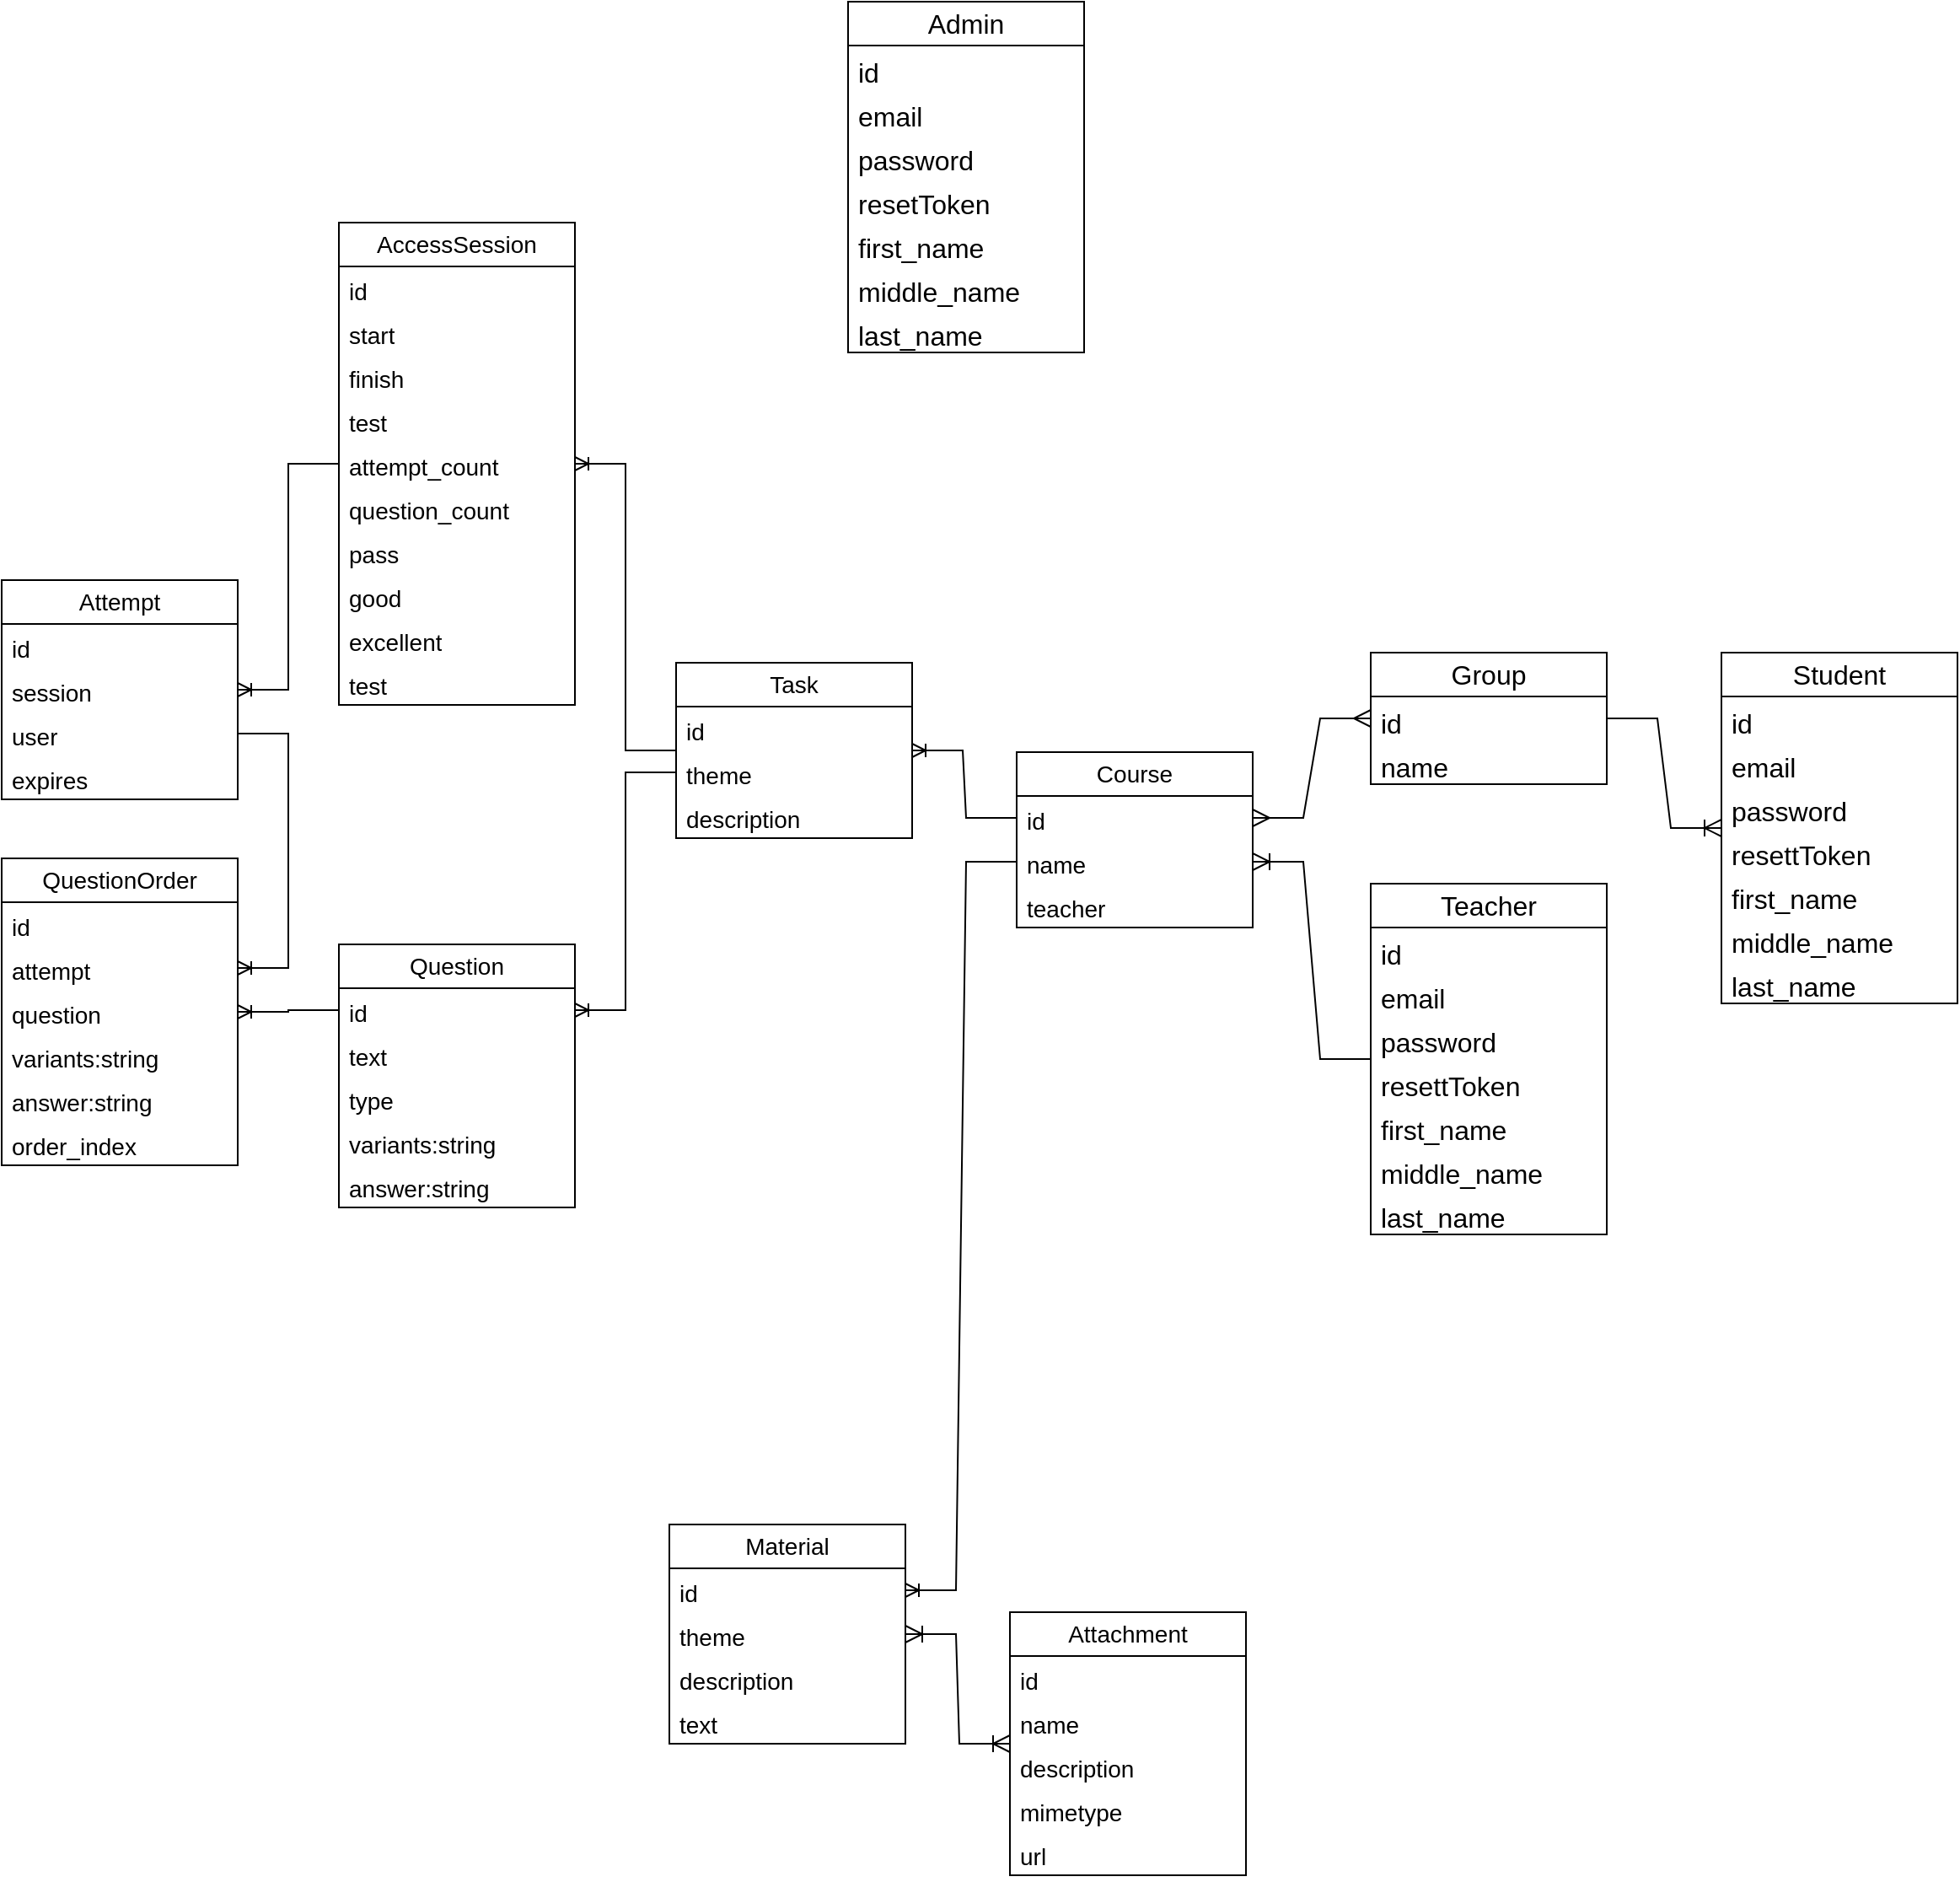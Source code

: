 <mxfile version="22.0.2" type="device">
  <diagram id="O4PvNhNCL3G9UbC4JcYY" name="UmbridgeLE">
    <mxGraphModel dx="1932" dy="1654" grid="0" gridSize="10" guides="1" tooltips="1" connect="1" arrows="1" fold="1" page="0" pageScale="1" pageWidth="827" pageHeight="1169" math="0" shadow="0">
      <root>
        <mxCell id="0" />
        <mxCell id="1" parent="0" />
        <mxCell id="A2_o20lCk7Bo69_bm_1R-1" value="Question" style="swimlane;fontStyle=0;childLayout=stackLayout;horizontal=1;startSize=26;fillColor=none;horizontalStack=0;resizeParent=1;resizeParentMax=0;resizeLast=0;collapsible=1;marginBottom=0;whiteSpace=wrap;html=1;fontSize=14;" parent="1" vertex="1">
          <mxGeometry x="-316" y="-24" width="140" height="156" as="geometry" />
        </mxCell>
        <mxCell id="knSYhjle9zeNZ4a80TDH-18" value="id" style="text;strokeColor=none;fillColor=none;align=left;verticalAlign=top;spacingLeft=4;spacingRight=4;overflow=hidden;rotatable=0;points=[[0,0.5],[1,0.5]];portConstraint=eastwest;whiteSpace=wrap;html=1;fontSize=14;" parent="A2_o20lCk7Bo69_bm_1R-1" vertex="1">
          <mxGeometry y="26" width="140" height="26" as="geometry" />
        </mxCell>
        <mxCell id="A2_o20lCk7Bo69_bm_1R-2" value="text" style="text;strokeColor=none;fillColor=none;align=left;verticalAlign=top;spacingLeft=4;spacingRight=4;overflow=hidden;rotatable=0;points=[[0,0.5],[1,0.5]];portConstraint=eastwest;whiteSpace=wrap;html=1;fontSize=14;" parent="A2_o20lCk7Bo69_bm_1R-1" vertex="1">
          <mxGeometry y="52" width="140" height="26" as="geometry" />
        </mxCell>
        <mxCell id="A2_o20lCk7Bo69_bm_1R-3" value="type" style="text;strokeColor=none;fillColor=none;align=left;verticalAlign=top;spacingLeft=4;spacingRight=4;overflow=hidden;rotatable=0;points=[[0,0.5],[1,0.5]];portConstraint=eastwest;whiteSpace=wrap;html=1;fontSize=14;" parent="A2_o20lCk7Bo69_bm_1R-1" vertex="1">
          <mxGeometry y="78" width="140" height="26" as="geometry" />
        </mxCell>
        <mxCell id="knSYhjle9zeNZ4a80TDH-21" value="variants:string" style="text;strokeColor=none;fillColor=none;align=left;verticalAlign=top;spacingLeft=4;spacingRight=4;overflow=hidden;rotatable=0;points=[[0,0.5],[1,0.5]];portConstraint=eastwest;whiteSpace=wrap;html=1;fontSize=14;" parent="A2_o20lCk7Bo69_bm_1R-1" vertex="1">
          <mxGeometry y="104" width="140" height="26" as="geometry" />
        </mxCell>
        <mxCell id="Z2HKggQNWwd9ny8_5rTW-1" value="answer:string" style="text;strokeColor=none;fillColor=none;align=left;verticalAlign=top;spacingLeft=4;spacingRight=4;overflow=hidden;rotatable=0;points=[[0,0.5],[1,0.5]];portConstraint=eastwest;whiteSpace=wrap;html=1;fontSize=14;" parent="A2_o20lCk7Bo69_bm_1R-1" vertex="1">
          <mxGeometry y="130" width="140" height="26" as="geometry" />
        </mxCell>
        <mxCell id="A2_o20lCk7Bo69_bm_1R-20" value="Attempt" style="swimlane;fontStyle=0;childLayout=stackLayout;horizontal=1;startSize=26;fillColor=none;horizontalStack=0;resizeParent=1;resizeParentMax=0;resizeLast=0;collapsible=1;marginBottom=0;whiteSpace=wrap;html=1;fontSize=14;" parent="1" vertex="1">
          <mxGeometry x="-516" y="-240" width="140" height="130" as="geometry" />
        </mxCell>
        <mxCell id="A2_o20lCk7Bo69_bm_1R-21" value="id" style="text;strokeColor=none;fillColor=none;align=left;verticalAlign=top;spacingLeft=4;spacingRight=4;overflow=hidden;rotatable=0;points=[[0,0.5],[1,0.5]];portConstraint=eastwest;whiteSpace=wrap;html=1;fontSize=14;" parent="A2_o20lCk7Bo69_bm_1R-20" vertex="1">
          <mxGeometry y="26" width="140" height="26" as="geometry" />
        </mxCell>
        <mxCell id="Z2HKggQNWwd9ny8_5rTW-3" value="session" style="text;strokeColor=none;fillColor=none;align=left;verticalAlign=top;spacingLeft=4;spacingRight=4;overflow=hidden;rotatable=0;points=[[0,0.5],[1,0.5]];portConstraint=eastwest;whiteSpace=wrap;html=1;fontSize=14;" parent="A2_o20lCk7Bo69_bm_1R-20" vertex="1">
          <mxGeometry y="52" width="140" height="26" as="geometry" />
        </mxCell>
        <mxCell id="HfUUzuVPssNEhjBBsc8r-12" value="user" style="text;strokeColor=none;fillColor=none;align=left;verticalAlign=top;spacingLeft=4;spacingRight=4;overflow=hidden;rotatable=0;points=[[0,0.5],[1,0.5]];portConstraint=eastwest;whiteSpace=wrap;html=1;fontSize=14;" parent="A2_o20lCk7Bo69_bm_1R-20" vertex="1">
          <mxGeometry y="78" width="140" height="26" as="geometry" />
        </mxCell>
        <mxCell id="A2_o20lCk7Bo69_bm_1R-23" value="expires" style="text;strokeColor=none;fillColor=none;align=left;verticalAlign=top;spacingLeft=4;spacingRight=4;overflow=hidden;rotatable=0;points=[[0,0.5],[1,0.5]];portConstraint=eastwest;whiteSpace=wrap;html=1;fontSize=14;" parent="A2_o20lCk7Bo69_bm_1R-20" vertex="1">
          <mxGeometry y="104" width="140" height="26" as="geometry" />
        </mxCell>
        <mxCell id="A2_o20lCk7Bo69_bm_1R-39" value="QuestionOrder" style="swimlane;fontStyle=0;childLayout=stackLayout;horizontal=1;startSize=26;fillColor=none;horizontalStack=0;resizeParent=1;resizeParentMax=0;resizeLast=0;collapsible=1;marginBottom=0;whiteSpace=wrap;html=1;fontSize=14;" parent="1" vertex="1">
          <mxGeometry x="-516" y="-75" width="140" height="182" as="geometry" />
        </mxCell>
        <mxCell id="A2_o20lCk7Bo69_bm_1R-40" value="id" style="text;strokeColor=none;fillColor=none;align=left;verticalAlign=top;spacingLeft=4;spacingRight=4;overflow=hidden;rotatable=0;points=[[0,0.5],[1,0.5]];portConstraint=eastwest;whiteSpace=wrap;html=1;fontSize=14;" parent="A2_o20lCk7Bo69_bm_1R-39" vertex="1">
          <mxGeometry y="26" width="140" height="26" as="geometry" />
        </mxCell>
        <mxCell id="knSYhjle9zeNZ4a80TDH-29" value="attempt" style="text;strokeColor=none;fillColor=none;align=left;verticalAlign=top;spacingLeft=4;spacingRight=4;overflow=hidden;rotatable=0;points=[[0,0.5],[1,0.5]];portConstraint=eastwest;whiteSpace=wrap;html=1;fontSize=14;" parent="A2_o20lCk7Bo69_bm_1R-39" vertex="1">
          <mxGeometry y="52" width="140" height="26" as="geometry" />
        </mxCell>
        <mxCell id="A2_o20lCk7Bo69_bm_1R-41" value="question" style="text;strokeColor=none;fillColor=none;align=left;verticalAlign=top;spacingLeft=4;spacingRight=4;overflow=hidden;rotatable=0;points=[[0,0.5],[1,0.5]];portConstraint=eastwest;whiteSpace=wrap;html=1;fontSize=14;" parent="A2_o20lCk7Bo69_bm_1R-39" vertex="1">
          <mxGeometry y="78" width="140" height="26" as="geometry" />
        </mxCell>
        <mxCell id="knSYhjle9zeNZ4a80TDH-27" value="variants:string" style="text;strokeColor=none;fillColor=none;align=left;verticalAlign=top;spacingLeft=4;spacingRight=4;overflow=hidden;rotatable=0;points=[[0,0.5],[1,0.5]];portConstraint=eastwest;whiteSpace=wrap;html=1;fontSize=14;" parent="A2_o20lCk7Bo69_bm_1R-39" vertex="1">
          <mxGeometry y="104" width="140" height="26" as="geometry" />
        </mxCell>
        <mxCell id="Z2HKggQNWwd9ny8_5rTW-2" value="answer:string" style="text;strokeColor=none;fillColor=none;align=left;verticalAlign=top;spacingLeft=4;spacingRight=4;overflow=hidden;rotatable=0;points=[[0,0.5],[1,0.5]];portConstraint=eastwest;whiteSpace=wrap;html=1;fontSize=14;" parent="A2_o20lCk7Bo69_bm_1R-39" vertex="1">
          <mxGeometry y="130" width="140" height="26" as="geometry" />
        </mxCell>
        <mxCell id="A2_o20lCk7Bo69_bm_1R-42" value="order_index" style="text;strokeColor=none;fillColor=none;align=left;verticalAlign=top;spacingLeft=4;spacingRight=4;overflow=hidden;rotatable=0;points=[[0,0.5],[1,0.5]];portConstraint=eastwest;whiteSpace=wrap;html=1;fontSize=14;" parent="A2_o20lCk7Bo69_bm_1R-39" vertex="1">
          <mxGeometry y="156" width="140" height="26" as="geometry" />
        </mxCell>
        <mxCell id="knSYhjle9zeNZ4a80TDH-25" value="" style="edgeStyle=entityRelationEdgeStyle;fontSize=14;html=1;endArrow=ERoneToMany;rounded=0;" parent="1" source="knSYhjle9zeNZ4a80TDH-18" target="A2_o20lCk7Bo69_bm_1R-41" edge="1">
          <mxGeometry width="100" height="100" relative="1" as="geometry">
            <mxPoint x="-466" y="89" as="sourcePoint" />
            <mxPoint x="-320" y="51" as="targetPoint" />
          </mxGeometry>
        </mxCell>
        <mxCell id="knSYhjle9zeNZ4a80TDH-30" value="" style="edgeStyle=entityRelationEdgeStyle;fontSize=14;html=1;endArrow=ERoneToMany;rounded=0;" parent="1" source="HfUUzuVPssNEhjBBsc8r-12" target="knSYhjle9zeNZ4a80TDH-29" edge="1">
          <mxGeometry width="100" height="100" relative="1" as="geometry">
            <mxPoint x="-128" y="-96" as="sourcePoint" />
            <mxPoint x="-246" y="19" as="targetPoint" />
            <Array as="points">
              <mxPoint x="-577" y="-66" />
            </Array>
          </mxGeometry>
        </mxCell>
        <mxCell id="uSugXUn-U1zRzfgUpzMs-1" value="AccessSession" style="swimlane;fontStyle=0;childLayout=stackLayout;horizontal=1;startSize=26;fillColor=none;horizontalStack=0;resizeParent=1;resizeParentMax=0;resizeLast=0;collapsible=1;marginBottom=0;whiteSpace=wrap;html=1;fontSize=14;" parent="1" vertex="1">
          <mxGeometry x="-316" y="-452" width="140" height="286" as="geometry" />
        </mxCell>
        <mxCell id="uSugXUn-U1zRzfgUpzMs-2" value="id" style="text;strokeColor=none;fillColor=none;align=left;verticalAlign=top;spacingLeft=4;spacingRight=4;overflow=hidden;rotatable=0;points=[[0,0.5],[1,0.5]];portConstraint=eastwest;whiteSpace=wrap;html=1;fontSize=14;" parent="uSugXUn-U1zRzfgUpzMs-1" vertex="1">
          <mxGeometry y="26" width="140" height="26" as="geometry" />
        </mxCell>
        <mxCell id="uSugXUn-U1zRzfgUpzMs-3" value="start" style="text;strokeColor=none;fillColor=none;align=left;verticalAlign=top;spacingLeft=4;spacingRight=4;overflow=hidden;rotatable=0;points=[[0,0.5],[1,0.5]];portConstraint=eastwest;whiteSpace=wrap;html=1;fontSize=14;" parent="uSugXUn-U1zRzfgUpzMs-1" vertex="1">
          <mxGeometry y="52" width="140" height="26" as="geometry" />
        </mxCell>
        <mxCell id="uSugXUn-U1zRzfgUpzMs-4" value="finish" style="text;strokeColor=none;fillColor=none;align=left;verticalAlign=top;spacingLeft=4;spacingRight=4;overflow=hidden;rotatable=0;points=[[0,0.5],[1,0.5]];portConstraint=eastwest;whiteSpace=wrap;html=1;fontSize=14;" parent="uSugXUn-U1zRzfgUpzMs-1" vertex="1">
          <mxGeometry y="78" width="140" height="26" as="geometry" />
        </mxCell>
        <mxCell id="uSugXUn-U1zRzfgUpzMs-9" value="test" style="text;strokeColor=none;fillColor=none;align=left;verticalAlign=top;spacingLeft=4;spacingRight=4;overflow=hidden;rotatable=0;points=[[0,0.5],[1,0.5]];portConstraint=eastwest;whiteSpace=wrap;html=1;fontSize=14;" parent="uSugXUn-U1zRzfgUpzMs-1" vertex="1">
          <mxGeometry y="104" width="140" height="26" as="geometry" />
        </mxCell>
        <mxCell id="uSugXUn-U1zRzfgUpzMs-10" value="attempt_count" style="text;strokeColor=none;fillColor=none;align=left;verticalAlign=top;spacingLeft=4;spacingRight=4;overflow=hidden;rotatable=0;points=[[0,0.5],[1,0.5]];portConstraint=eastwest;whiteSpace=wrap;html=1;fontSize=14;" parent="uSugXUn-U1zRzfgUpzMs-1" vertex="1">
          <mxGeometry y="130" width="140" height="26" as="geometry" />
        </mxCell>
        <mxCell id="uSugXUn-U1zRzfgUpzMs-16" value="question_count" style="text;strokeColor=none;fillColor=none;align=left;verticalAlign=top;spacingLeft=4;spacingRight=4;overflow=hidden;rotatable=0;points=[[0,0.5],[1,0.5]];portConstraint=eastwest;whiteSpace=wrap;html=1;fontSize=14;" parent="uSugXUn-U1zRzfgUpzMs-1" vertex="1">
          <mxGeometry y="156" width="140" height="26" as="geometry" />
        </mxCell>
        <mxCell id="uSugXUn-U1zRzfgUpzMs-17" value="pass" style="text;strokeColor=none;fillColor=none;align=left;verticalAlign=top;spacingLeft=4;spacingRight=4;overflow=hidden;rotatable=0;points=[[0,0.5],[1,0.5]];portConstraint=eastwest;whiteSpace=wrap;html=1;fontSize=14;" parent="uSugXUn-U1zRzfgUpzMs-1" vertex="1">
          <mxGeometry y="182" width="140" height="26" as="geometry" />
        </mxCell>
        <mxCell id="uSugXUn-U1zRzfgUpzMs-18" value="good" style="text;strokeColor=none;fillColor=none;align=left;verticalAlign=top;spacingLeft=4;spacingRight=4;overflow=hidden;rotatable=0;points=[[0,0.5],[1,0.5]];portConstraint=eastwest;whiteSpace=wrap;html=1;fontSize=14;" parent="uSugXUn-U1zRzfgUpzMs-1" vertex="1">
          <mxGeometry y="208" width="140" height="26" as="geometry" />
        </mxCell>
        <mxCell id="uSugXUn-U1zRzfgUpzMs-20" value="excellent" style="text;strokeColor=none;fillColor=none;align=left;verticalAlign=top;spacingLeft=4;spacingRight=4;overflow=hidden;rotatable=0;points=[[0,0.5],[1,0.5]];portConstraint=eastwest;whiteSpace=wrap;html=1;fontSize=14;" parent="uSugXUn-U1zRzfgUpzMs-1" vertex="1">
          <mxGeometry y="234" width="140" height="26" as="geometry" />
        </mxCell>
        <mxCell id="uSugXUn-U1zRzfgUpzMs-19" value="test" style="text;strokeColor=none;fillColor=none;align=left;verticalAlign=top;spacingLeft=4;spacingRight=4;overflow=hidden;rotatable=0;points=[[0,0.5],[1,0.5]];portConstraint=eastwest;whiteSpace=wrap;html=1;fontSize=14;" parent="uSugXUn-U1zRzfgUpzMs-1" vertex="1">
          <mxGeometry y="260" width="140" height="26" as="geometry" />
        </mxCell>
        <mxCell id="uSugXUn-U1zRzfgUpzMs-5" value="Course" style="swimlane;fontStyle=0;childLayout=stackLayout;horizontal=1;startSize=26;fillColor=none;horizontalStack=0;resizeParent=1;resizeParentMax=0;resizeLast=0;collapsible=1;marginBottom=0;whiteSpace=wrap;html=1;fontSize=14;" parent="1" vertex="1">
          <mxGeometry x="86" y="-138" width="140" height="104" as="geometry" />
        </mxCell>
        <mxCell id="uSugXUn-U1zRzfgUpzMs-6" value="id" style="text;strokeColor=none;fillColor=none;align=left;verticalAlign=top;spacingLeft=4;spacingRight=4;overflow=hidden;rotatable=0;points=[[0,0.5],[1,0.5]];portConstraint=eastwest;whiteSpace=wrap;html=1;fontSize=14;" parent="uSugXUn-U1zRzfgUpzMs-5" vertex="1">
          <mxGeometry y="26" width="140" height="26" as="geometry" />
        </mxCell>
        <mxCell id="uSugXUn-U1zRzfgUpzMs-7" value="name" style="text;strokeColor=none;fillColor=none;align=left;verticalAlign=top;spacingLeft=4;spacingRight=4;overflow=hidden;rotatable=0;points=[[0,0.5],[1,0.5]];portConstraint=eastwest;whiteSpace=wrap;html=1;fontSize=14;" parent="uSugXUn-U1zRzfgUpzMs-5" vertex="1">
          <mxGeometry y="52" width="140" height="26" as="geometry" />
        </mxCell>
        <mxCell id="uSugXUn-U1zRzfgUpzMs-8" value="teacher" style="text;strokeColor=none;fillColor=none;align=left;verticalAlign=top;spacingLeft=4;spacingRight=4;overflow=hidden;rotatable=0;points=[[0,0.5],[1,0.5]];portConstraint=eastwest;whiteSpace=wrap;html=1;fontSize=14;" parent="uSugXUn-U1zRzfgUpzMs-5" vertex="1">
          <mxGeometry y="78" width="140" height="26" as="geometry" />
        </mxCell>
        <mxCell id="uSugXUn-U1zRzfgUpzMs-11" value="Task" style="swimlane;fontStyle=0;childLayout=stackLayout;horizontal=1;startSize=26;fillColor=none;horizontalStack=0;resizeParent=1;resizeParentMax=0;resizeLast=0;collapsible=1;marginBottom=0;whiteSpace=wrap;html=1;fontSize=14;" parent="1" vertex="1">
          <mxGeometry x="-116" y="-191" width="140" height="104" as="geometry" />
        </mxCell>
        <mxCell id="uSugXUn-U1zRzfgUpzMs-12" value="id" style="text;strokeColor=none;fillColor=none;align=left;verticalAlign=top;spacingLeft=4;spacingRight=4;overflow=hidden;rotatable=0;points=[[0,0.5],[1,0.5]];portConstraint=eastwest;whiteSpace=wrap;html=1;fontSize=14;" parent="uSugXUn-U1zRzfgUpzMs-11" vertex="1">
          <mxGeometry y="26" width="140" height="26" as="geometry" />
        </mxCell>
        <mxCell id="uSugXUn-U1zRzfgUpzMs-13" value="theme" style="text;strokeColor=none;fillColor=none;align=left;verticalAlign=top;spacingLeft=4;spacingRight=4;overflow=hidden;rotatable=0;points=[[0,0.5],[1,0.5]];portConstraint=eastwest;whiteSpace=wrap;html=1;fontSize=14;" parent="uSugXUn-U1zRzfgUpzMs-11" vertex="1">
          <mxGeometry y="52" width="140" height="26" as="geometry" />
        </mxCell>
        <mxCell id="OGinCu-ws_rAySUyGng9-1" value="description" style="text;strokeColor=none;fillColor=none;align=left;verticalAlign=top;spacingLeft=4;spacingRight=4;overflow=hidden;rotatable=0;points=[[0,0.5],[1,0.5]];portConstraint=eastwest;whiteSpace=wrap;html=1;fontSize=14;" parent="uSugXUn-U1zRzfgUpzMs-11" vertex="1">
          <mxGeometry y="78" width="140" height="26" as="geometry" />
        </mxCell>
        <mxCell id="uSugXUn-U1zRzfgUpzMs-23" value="" style="edgeStyle=entityRelationEdgeStyle;fontSize=14;html=1;endArrow=ERoneToMany;rounded=0;" parent="1" source="uSugXUn-U1zRzfgUpzMs-1" target="A2_o20lCk7Bo69_bm_1R-20" edge="1">
          <mxGeometry width="100" height="100" relative="1" as="geometry">
            <mxPoint x="-157" y="276" as="sourcePoint" />
            <mxPoint x="-57" y="176" as="targetPoint" />
          </mxGeometry>
        </mxCell>
        <mxCell id="uSugXUn-U1zRzfgUpzMs-24" value="" style="edgeStyle=entityRelationEdgeStyle;fontSize=14;html=1;endArrow=ERoneToMany;rounded=0;" parent="1" source="uSugXUn-U1zRzfgUpzMs-11" target="uSugXUn-U1zRzfgUpzMs-1" edge="1">
          <mxGeometry width="100" height="100" relative="1" as="geometry">
            <mxPoint x="133" y="222" as="sourcePoint" />
            <mxPoint x="233" y="122" as="targetPoint" />
          </mxGeometry>
        </mxCell>
        <mxCell id="uSugXUn-U1zRzfgUpzMs-25" value="" style="edgeStyle=entityRelationEdgeStyle;fontSize=14;html=1;endArrow=ERoneToMany;rounded=0;" parent="1" source="uSugXUn-U1zRzfgUpzMs-6" target="uSugXUn-U1zRzfgUpzMs-11" edge="1">
          <mxGeometry width="100" height="100" relative="1" as="geometry">
            <mxPoint x="256" y="342" as="sourcePoint" />
            <mxPoint x="356" y="242" as="targetPoint" />
          </mxGeometry>
        </mxCell>
        <mxCell id="HfUUzuVPssNEhjBBsc8r-1" value="Material" style="swimlane;fontStyle=0;childLayout=stackLayout;horizontal=1;startSize=26;fillColor=none;horizontalStack=0;resizeParent=1;resizeParentMax=0;resizeLast=0;collapsible=1;marginBottom=0;whiteSpace=wrap;html=1;fontSize=14;" parent="1" vertex="1">
          <mxGeometry x="-120" y="320" width="140" height="130" as="geometry" />
        </mxCell>
        <mxCell id="HfUUzuVPssNEhjBBsc8r-2" value="id" style="text;strokeColor=none;fillColor=none;align=left;verticalAlign=top;spacingLeft=4;spacingRight=4;overflow=hidden;rotatable=0;points=[[0,0.5],[1,0.5]];portConstraint=eastwest;whiteSpace=wrap;html=1;fontSize=14;" parent="HfUUzuVPssNEhjBBsc8r-1" vertex="1">
          <mxGeometry y="26" width="140" height="26" as="geometry" />
        </mxCell>
        <mxCell id="HfUUzuVPssNEhjBBsc8r-3" value="theme" style="text;strokeColor=none;fillColor=none;align=left;verticalAlign=top;spacingLeft=4;spacingRight=4;overflow=hidden;rotatable=0;points=[[0,0.5],[1,0.5]];portConstraint=eastwest;whiteSpace=wrap;html=1;fontSize=14;" parent="HfUUzuVPssNEhjBBsc8r-1" vertex="1">
          <mxGeometry y="52" width="140" height="26" as="geometry" />
        </mxCell>
        <mxCell id="OGinCu-ws_rAySUyGng9-2" value="description" style="text;strokeColor=none;fillColor=none;align=left;verticalAlign=top;spacingLeft=4;spacingRight=4;overflow=hidden;rotatable=0;points=[[0,0.5],[1,0.5]];portConstraint=eastwest;whiteSpace=wrap;html=1;fontSize=14;" parent="HfUUzuVPssNEhjBBsc8r-1" vertex="1">
          <mxGeometry y="78" width="140" height="26" as="geometry" />
        </mxCell>
        <mxCell id="HfUUzuVPssNEhjBBsc8r-4" value="text" style="text;strokeColor=none;fillColor=none;align=left;verticalAlign=top;spacingLeft=4;spacingRight=4;overflow=hidden;rotatable=0;points=[[0,0.5],[1,0.5]];portConstraint=eastwest;whiteSpace=wrap;html=1;fontSize=14;" parent="HfUUzuVPssNEhjBBsc8r-1" vertex="1">
          <mxGeometry y="104" width="140" height="26" as="geometry" />
        </mxCell>
        <mxCell id="HfUUzuVPssNEhjBBsc8r-5" value="Attachment" style="swimlane;fontStyle=0;childLayout=stackLayout;horizontal=1;startSize=26;fillColor=none;horizontalStack=0;resizeParent=1;resizeParentMax=0;resizeLast=0;collapsible=1;marginBottom=0;whiteSpace=wrap;html=1;fontSize=14;" parent="1" vertex="1">
          <mxGeometry x="82" y="372" width="140" height="156" as="geometry" />
        </mxCell>
        <mxCell id="HfUUzuVPssNEhjBBsc8r-6" value="id" style="text;strokeColor=none;fillColor=none;align=left;verticalAlign=top;spacingLeft=4;spacingRight=4;overflow=hidden;rotatable=0;points=[[0,0.5],[1,0.5]];portConstraint=eastwest;whiteSpace=wrap;html=1;fontSize=14;" parent="HfUUzuVPssNEhjBBsc8r-5" vertex="1">
          <mxGeometry y="26" width="140" height="26" as="geometry" />
        </mxCell>
        <mxCell id="HfUUzuVPssNEhjBBsc8r-9" value="name" style="text;strokeColor=none;fillColor=none;align=left;verticalAlign=top;spacingLeft=4;spacingRight=4;overflow=hidden;rotatable=0;points=[[0,0.5],[1,0.5]];portConstraint=eastwest;whiteSpace=wrap;html=1;fontSize=14;" parent="HfUUzuVPssNEhjBBsc8r-5" vertex="1">
          <mxGeometry y="52" width="140" height="26" as="geometry" />
        </mxCell>
        <mxCell id="OGinCu-ws_rAySUyGng9-3" value="description" style="text;strokeColor=none;fillColor=none;align=left;verticalAlign=top;spacingLeft=4;spacingRight=4;overflow=hidden;rotatable=0;points=[[0,0.5],[1,0.5]];portConstraint=eastwest;whiteSpace=wrap;html=1;fontSize=14;" parent="HfUUzuVPssNEhjBBsc8r-5" vertex="1">
          <mxGeometry y="78" width="140" height="26" as="geometry" />
        </mxCell>
        <mxCell id="HfUUzuVPssNEhjBBsc8r-7" value="mimetype" style="text;strokeColor=none;fillColor=none;align=left;verticalAlign=top;spacingLeft=4;spacingRight=4;overflow=hidden;rotatable=0;points=[[0,0.5],[1,0.5]];portConstraint=eastwest;whiteSpace=wrap;html=1;fontSize=14;" parent="HfUUzuVPssNEhjBBsc8r-5" vertex="1">
          <mxGeometry y="104" width="140" height="26" as="geometry" />
        </mxCell>
        <mxCell id="HfUUzuVPssNEhjBBsc8r-8" value="url" style="text;strokeColor=none;fillColor=none;align=left;verticalAlign=top;spacingLeft=4;spacingRight=4;overflow=hidden;rotatable=0;points=[[0,0.5],[1,0.5]];portConstraint=eastwest;whiteSpace=wrap;html=1;fontSize=14;" parent="HfUUzuVPssNEhjBBsc8r-5" vertex="1">
          <mxGeometry y="130" width="140" height="26" as="geometry" />
        </mxCell>
        <mxCell id="HfUUzuVPssNEhjBBsc8r-10" value="" style="edgeStyle=entityRelationEdgeStyle;fontSize=14;html=1;endArrow=ERoneToMany;rounded=0;startSize=8;endSize=8;startArrow=ERoneToMany;startFill=0;" parent="1" source="HfUUzuVPssNEhjBBsc8r-3" target="HfUUzuVPssNEhjBBsc8r-5" edge="1">
          <mxGeometry width="100" height="100" relative="1" as="geometry">
            <mxPoint x="-675" y="301" as="sourcePoint" />
            <mxPoint x="-558" y="335" as="targetPoint" />
          </mxGeometry>
        </mxCell>
        <mxCell id="HfUUzuVPssNEhjBBsc8r-11" value="" style="edgeStyle=entityRelationEdgeStyle;fontSize=14;html=1;endArrow=ERoneToMany;rounded=0;" parent="1" source="uSugXUn-U1zRzfgUpzMs-7" target="HfUUzuVPssNEhjBBsc8r-2" edge="1">
          <mxGeometry width="100" height="100" relative="1" as="geometry">
            <mxPoint x="393" y="320" as="sourcePoint" />
            <mxPoint x="261" y="150" as="targetPoint" />
          </mxGeometry>
        </mxCell>
        <mxCell id="h9vVkXHa9_eKTQnh1me6-1" value="Group" style="swimlane;fontStyle=0;childLayout=stackLayout;horizontal=1;startSize=26;fillColor=none;horizontalStack=0;resizeParent=1;resizeParentMax=0;resizeLast=0;collapsible=1;marginBottom=0;whiteSpace=wrap;html=1;fontSize=16;" parent="1" vertex="1">
          <mxGeometry x="296" y="-197" width="140" height="78" as="geometry" />
        </mxCell>
        <mxCell id="h9vVkXHa9_eKTQnh1me6-2" value="id" style="text;strokeColor=none;fillColor=none;align=left;verticalAlign=top;spacingLeft=4;spacingRight=4;overflow=hidden;rotatable=0;points=[[0,0.5],[1,0.5]];portConstraint=eastwest;whiteSpace=wrap;html=1;fontSize=16;" parent="h9vVkXHa9_eKTQnh1me6-1" vertex="1">
          <mxGeometry y="26" width="140" height="26" as="geometry" />
        </mxCell>
        <mxCell id="h9vVkXHa9_eKTQnh1me6-3" value="name" style="text;strokeColor=none;fillColor=none;align=left;verticalAlign=top;spacingLeft=4;spacingRight=4;overflow=hidden;rotatable=0;points=[[0,0.5],[1,0.5]];portConstraint=eastwest;whiteSpace=wrap;html=1;fontSize=16;" parent="h9vVkXHa9_eKTQnh1me6-1" vertex="1">
          <mxGeometry y="52" width="140" height="26" as="geometry" />
        </mxCell>
        <mxCell id="h9vVkXHa9_eKTQnh1me6-32" value="Admin" style="swimlane;fontStyle=0;childLayout=stackLayout;horizontal=1;startSize=26;fillColor=none;horizontalStack=0;resizeParent=1;resizeParentMax=0;resizeLast=0;collapsible=1;marginBottom=0;whiteSpace=wrap;html=1;fontSize=16;" parent="1" vertex="1">
          <mxGeometry x="-14" y="-583" width="140" height="208" as="geometry" />
        </mxCell>
        <mxCell id="h9vVkXHa9_eKTQnh1me6-33" value="id" style="text;strokeColor=none;fillColor=none;align=left;verticalAlign=top;spacingLeft=4;spacingRight=4;overflow=hidden;rotatable=0;points=[[0,0.5],[1,0.5]];portConstraint=eastwest;whiteSpace=wrap;html=1;fontSize=16;" parent="h9vVkXHa9_eKTQnh1me6-32" vertex="1">
          <mxGeometry y="26" width="140" height="26" as="geometry" />
        </mxCell>
        <mxCell id="h9vVkXHa9_eKTQnh1me6-34" value="email" style="text;strokeColor=none;fillColor=none;align=left;verticalAlign=top;spacingLeft=4;spacingRight=4;overflow=hidden;rotatable=0;points=[[0,0.5],[1,0.5]];portConstraint=eastwest;whiteSpace=wrap;html=1;fontSize=16;" parent="h9vVkXHa9_eKTQnh1me6-32" vertex="1">
          <mxGeometry y="52" width="140" height="26" as="geometry" />
        </mxCell>
        <mxCell id="h9vVkXHa9_eKTQnh1me6-74" value="password" style="text;strokeColor=none;fillColor=none;align=left;verticalAlign=top;spacingLeft=4;spacingRight=4;overflow=hidden;rotatable=0;points=[[0,0.5],[1,0.5]];portConstraint=eastwest;whiteSpace=wrap;html=1;fontSize=16;" parent="h9vVkXHa9_eKTQnh1me6-32" vertex="1">
          <mxGeometry y="78" width="140" height="26" as="geometry" />
        </mxCell>
        <mxCell id="h9vVkXHa9_eKTQnh1me6-75" value="resetToken" style="text;strokeColor=none;fillColor=none;align=left;verticalAlign=top;spacingLeft=4;spacingRight=4;overflow=hidden;rotatable=0;points=[[0,0.5],[1,0.5]];portConstraint=eastwest;whiteSpace=wrap;html=1;fontSize=16;" parent="h9vVkXHa9_eKTQnh1me6-32" vertex="1">
          <mxGeometry y="104" width="140" height="26" as="geometry" />
        </mxCell>
        <mxCell id="h9vVkXHa9_eKTQnh1me6-42" value="first_name" style="text;strokeColor=none;fillColor=none;align=left;verticalAlign=top;spacingLeft=4;spacingRight=4;overflow=hidden;rotatable=0;points=[[0,0.5],[1,0.5]];portConstraint=eastwest;whiteSpace=wrap;html=1;fontSize=16;" parent="h9vVkXHa9_eKTQnh1me6-32" vertex="1">
          <mxGeometry y="130" width="140" height="26" as="geometry" />
        </mxCell>
        <mxCell id="h9vVkXHa9_eKTQnh1me6-43" value="middle_name" style="text;strokeColor=none;fillColor=none;align=left;verticalAlign=top;spacingLeft=4;spacingRight=4;overflow=hidden;rotatable=0;points=[[0,0.5],[1,0.5]];portConstraint=eastwest;whiteSpace=wrap;html=1;fontSize=16;" parent="h9vVkXHa9_eKTQnh1me6-32" vertex="1">
          <mxGeometry y="156" width="140" height="26" as="geometry" />
        </mxCell>
        <mxCell id="h9vVkXHa9_eKTQnh1me6-44" value="last_name" style="text;strokeColor=none;fillColor=none;align=left;verticalAlign=top;spacingLeft=4;spacingRight=4;overflow=hidden;rotatable=0;points=[[0,0.5],[1,0.5]];portConstraint=eastwest;whiteSpace=wrap;html=1;fontSize=16;" parent="h9vVkXHa9_eKTQnh1me6-32" vertex="1">
          <mxGeometry y="182" width="140" height="26" as="geometry" />
        </mxCell>
        <mxCell id="h9vVkXHa9_eKTQnh1me6-45" value="Student" style="swimlane;fontStyle=0;childLayout=stackLayout;horizontal=1;startSize=26;fillColor=none;horizontalStack=0;resizeParent=1;resizeParentMax=0;resizeLast=0;collapsible=1;marginBottom=0;whiteSpace=wrap;html=1;fontSize=16;" parent="1" vertex="1">
          <mxGeometry x="504" y="-197" width="140" height="208" as="geometry" />
        </mxCell>
        <mxCell id="h9vVkXHa9_eKTQnh1me6-60" value="id" style="text;strokeColor=none;fillColor=none;align=left;verticalAlign=top;spacingLeft=4;spacingRight=4;overflow=hidden;rotatable=0;points=[[0,0.5],[1,0.5]];portConstraint=eastwest;whiteSpace=wrap;html=1;fontSize=16;" parent="h9vVkXHa9_eKTQnh1me6-45" vertex="1">
          <mxGeometry y="26" width="140" height="26" as="geometry" />
        </mxCell>
        <mxCell id="h9vVkXHa9_eKTQnh1me6-61" value="email" style="text;strokeColor=none;fillColor=none;align=left;verticalAlign=top;spacingLeft=4;spacingRight=4;overflow=hidden;rotatable=0;points=[[0,0.5],[1,0.5]];portConstraint=eastwest;whiteSpace=wrap;html=1;fontSize=16;" parent="h9vVkXHa9_eKTQnh1me6-45" vertex="1">
          <mxGeometry y="52" width="140" height="26" as="geometry" />
        </mxCell>
        <mxCell id="h9vVkXHa9_eKTQnh1me6-70" value="password" style="text;strokeColor=none;fillColor=none;align=left;verticalAlign=top;spacingLeft=4;spacingRight=4;overflow=hidden;rotatable=0;points=[[0,0.5],[1,0.5]];portConstraint=eastwest;whiteSpace=wrap;html=1;fontSize=16;" parent="h9vVkXHa9_eKTQnh1me6-45" vertex="1">
          <mxGeometry y="78" width="140" height="26" as="geometry" />
        </mxCell>
        <mxCell id="h9vVkXHa9_eKTQnh1me6-71" value="resettToken" style="text;strokeColor=none;fillColor=none;align=left;verticalAlign=top;spacingLeft=4;spacingRight=4;overflow=hidden;rotatable=0;points=[[0,0.5],[1,0.5]];portConstraint=eastwest;whiteSpace=wrap;html=1;fontSize=16;" parent="h9vVkXHa9_eKTQnh1me6-45" vertex="1">
          <mxGeometry y="104" width="140" height="26" as="geometry" />
        </mxCell>
        <mxCell id="h9vVkXHa9_eKTQnh1me6-62" value="first_name" style="text;strokeColor=none;fillColor=none;align=left;verticalAlign=top;spacingLeft=4;spacingRight=4;overflow=hidden;rotatable=0;points=[[0,0.5],[1,0.5]];portConstraint=eastwest;whiteSpace=wrap;html=1;fontSize=16;" parent="h9vVkXHa9_eKTQnh1me6-45" vertex="1">
          <mxGeometry y="130" width="140" height="26" as="geometry" />
        </mxCell>
        <mxCell id="h9vVkXHa9_eKTQnh1me6-63" value="middle_name" style="text;strokeColor=none;fillColor=none;align=left;verticalAlign=top;spacingLeft=4;spacingRight=4;overflow=hidden;rotatable=0;points=[[0,0.5],[1,0.5]];portConstraint=eastwest;whiteSpace=wrap;html=1;fontSize=16;" parent="h9vVkXHa9_eKTQnh1me6-45" vertex="1">
          <mxGeometry y="156" width="140" height="26" as="geometry" />
        </mxCell>
        <mxCell id="h9vVkXHa9_eKTQnh1me6-64" value="last_name" style="text;strokeColor=none;fillColor=none;align=left;verticalAlign=top;spacingLeft=4;spacingRight=4;overflow=hidden;rotatable=0;points=[[0,0.5],[1,0.5]];portConstraint=eastwest;whiteSpace=wrap;html=1;fontSize=16;" parent="h9vVkXHa9_eKTQnh1me6-45" vertex="1">
          <mxGeometry y="182" width="140" height="26" as="geometry" />
        </mxCell>
        <mxCell id="h9vVkXHa9_eKTQnh1me6-51" value="Teacher" style="swimlane;fontStyle=0;childLayout=stackLayout;horizontal=1;startSize=26;fillColor=none;horizontalStack=0;resizeParent=1;resizeParentMax=0;resizeLast=0;collapsible=1;marginBottom=0;whiteSpace=wrap;html=1;fontSize=16;" parent="1" vertex="1">
          <mxGeometry x="296" y="-60" width="140" height="208" as="geometry" />
        </mxCell>
        <mxCell id="h9vVkXHa9_eKTQnh1me6-52" value="id" style="text;strokeColor=none;fillColor=none;align=left;verticalAlign=top;spacingLeft=4;spacingRight=4;overflow=hidden;rotatable=0;points=[[0,0.5],[1,0.5]];portConstraint=eastwest;whiteSpace=wrap;html=1;fontSize=16;" parent="h9vVkXHa9_eKTQnh1me6-51" vertex="1">
          <mxGeometry y="26" width="140" height="26" as="geometry" />
        </mxCell>
        <mxCell id="h9vVkXHa9_eKTQnh1me6-56" value="email" style="text;strokeColor=none;fillColor=none;align=left;verticalAlign=top;spacingLeft=4;spacingRight=4;overflow=hidden;rotatable=0;points=[[0,0.5],[1,0.5]];portConstraint=eastwest;whiteSpace=wrap;html=1;fontSize=16;" parent="h9vVkXHa9_eKTQnh1me6-51" vertex="1">
          <mxGeometry y="52" width="140" height="26" as="geometry" />
        </mxCell>
        <mxCell id="h9vVkXHa9_eKTQnh1me6-73" value="password" style="text;strokeColor=none;fillColor=none;align=left;verticalAlign=top;spacingLeft=4;spacingRight=4;overflow=hidden;rotatable=0;points=[[0,0.5],[1,0.5]];portConstraint=eastwest;whiteSpace=wrap;html=1;fontSize=16;" parent="h9vVkXHa9_eKTQnh1me6-51" vertex="1">
          <mxGeometry y="78" width="140" height="26" as="geometry" />
        </mxCell>
        <mxCell id="h9vVkXHa9_eKTQnh1me6-72" value="resettToken" style="text;strokeColor=none;fillColor=none;align=left;verticalAlign=top;spacingLeft=4;spacingRight=4;overflow=hidden;rotatable=0;points=[[0,0.5],[1,0.5]];portConstraint=eastwest;whiteSpace=wrap;html=1;fontSize=16;" parent="h9vVkXHa9_eKTQnh1me6-51" vertex="1">
          <mxGeometry y="104" width="140" height="26" as="geometry" />
        </mxCell>
        <mxCell id="h9vVkXHa9_eKTQnh1me6-57" value="first_name" style="text;strokeColor=none;fillColor=none;align=left;verticalAlign=top;spacingLeft=4;spacingRight=4;overflow=hidden;rotatable=0;points=[[0,0.5],[1,0.5]];portConstraint=eastwest;whiteSpace=wrap;html=1;fontSize=16;" parent="h9vVkXHa9_eKTQnh1me6-51" vertex="1">
          <mxGeometry y="130" width="140" height="26" as="geometry" />
        </mxCell>
        <mxCell id="h9vVkXHa9_eKTQnh1me6-58" value="middle_name" style="text;strokeColor=none;fillColor=none;align=left;verticalAlign=top;spacingLeft=4;spacingRight=4;overflow=hidden;rotatable=0;points=[[0,0.5],[1,0.5]];portConstraint=eastwest;whiteSpace=wrap;html=1;fontSize=16;" parent="h9vVkXHa9_eKTQnh1me6-51" vertex="1">
          <mxGeometry y="156" width="140" height="26" as="geometry" />
        </mxCell>
        <mxCell id="h9vVkXHa9_eKTQnh1me6-59" value="last_name" style="text;strokeColor=none;fillColor=none;align=left;verticalAlign=top;spacingLeft=4;spacingRight=4;overflow=hidden;rotatable=0;points=[[0,0.5],[1,0.5]];portConstraint=eastwest;whiteSpace=wrap;html=1;fontSize=16;" parent="h9vVkXHa9_eKTQnh1me6-51" vertex="1">
          <mxGeometry y="182" width="140" height="26" as="geometry" />
        </mxCell>
        <mxCell id="h9vVkXHa9_eKTQnh1me6-65" value="" style="edgeStyle=entityRelationEdgeStyle;fontSize=12;html=1;endArrow=ERoneToMany;rounded=0;startSize=8;endSize=8;" parent="1" source="h9vVkXHa9_eKTQnh1me6-1" target="h9vVkXHa9_eKTQnh1me6-45" edge="1">
          <mxGeometry width="100" height="100" relative="1" as="geometry">
            <mxPoint x="552" y="381" as="sourcePoint" />
            <mxPoint x="652" y="281" as="targetPoint" />
          </mxGeometry>
        </mxCell>
        <mxCell id="h9vVkXHa9_eKTQnh1me6-67" value="" style="edgeStyle=entityRelationEdgeStyle;fontSize=12;html=1;endArrow=ERmany;startArrow=ERmany;rounded=0;startSize=8;endSize=8;" parent="1" source="uSugXUn-U1zRzfgUpzMs-6" target="h9vVkXHa9_eKTQnh1me6-1" edge="1">
          <mxGeometry width="100" height="100" relative="1" as="geometry">
            <mxPoint x="301" y="109" as="sourcePoint" />
            <mxPoint x="401" y="9" as="targetPoint" />
          </mxGeometry>
        </mxCell>
        <mxCell id="h9vVkXHa9_eKTQnh1me6-69" value="" style="edgeStyle=entityRelationEdgeStyle;fontSize=12;html=1;endArrow=ERoneToMany;rounded=0;startSize=8;endSize=8;" parent="1" source="h9vVkXHa9_eKTQnh1me6-51" target="uSugXUn-U1zRzfgUpzMs-7" edge="1">
          <mxGeometry width="100" height="100" relative="1" as="geometry">
            <mxPoint x="128" y="193" as="sourcePoint" />
            <mxPoint x="228" y="93" as="targetPoint" />
          </mxGeometry>
        </mxCell>
        <mxCell id="vrQAoQwVHdBPSD8MDLlb-1" value="" style="edgeStyle=entityRelationEdgeStyle;fontSize=12;html=1;endArrow=ERoneToMany;rounded=0;" parent="1" source="uSugXUn-U1zRzfgUpzMs-13" target="knSYhjle9zeNZ4a80TDH-18" edge="1">
          <mxGeometry width="100" height="100" relative="1" as="geometry">
            <mxPoint x="-469" y="328" as="sourcePoint" />
            <mxPoint x="-369" y="228" as="targetPoint" />
          </mxGeometry>
        </mxCell>
      </root>
    </mxGraphModel>
  </diagram>
</mxfile>
